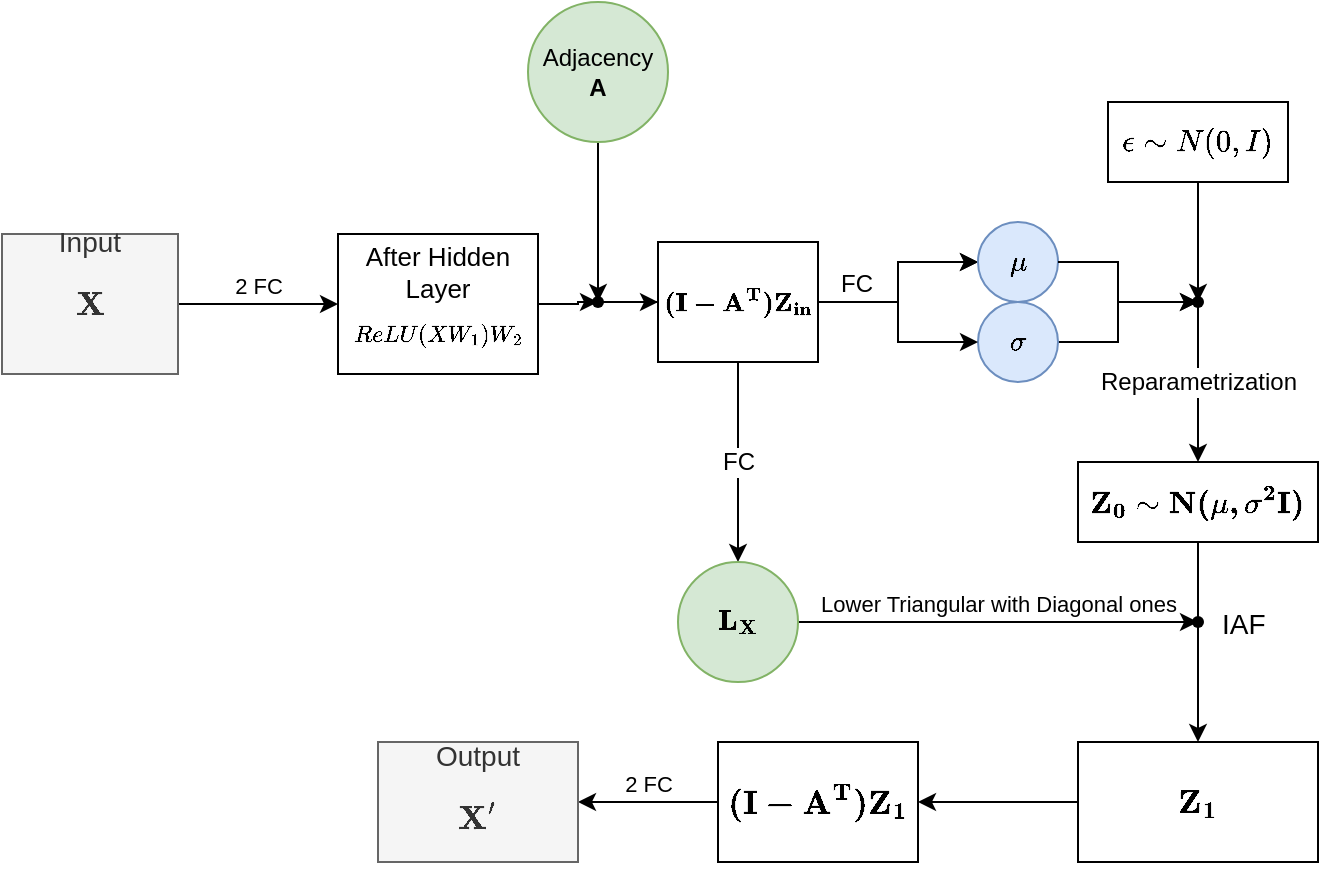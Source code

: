 <mxfile><diagram name="페이지-1" id="HG2QBweDEZUEOKL4nY7x"><mxGraphModel dx="312" dy="791" grid="1" gridSize="10" guides="1" tooltips="1" connect="1" arrows="1" fold="1" page="1" pageScale="1" pageWidth="1169" pageHeight="827" math="1" shadow="0"><root><mxCell id="0"/><mxCell id="1" parent="0"/><mxCell id="N9SkhUXvSTuKwesoVMct-8" value="2 FC" style="edgeStyle=orthogonalEdgeStyle;rounded=0;orthogonalLoop=1;jettySize=auto;html=1;labelPosition=center;verticalLabelPosition=top;align=center;verticalAlign=bottom;" parent="1" source="N9SkhUXvSTuKwesoVMct-4" target="N9SkhUXvSTuKwesoVMct-7" edge="1"><mxGeometry relative="1" as="geometry"/></mxCell><mxCell id="N9SkhUXvSTuKwesoVMct-4" value="Input&lt;b&gt;&lt;br&gt;$$\bf X$$&lt;br&gt;&lt;/b&gt;" style="rounded=0;whiteSpace=wrap;html=1;fontSize=14;fillColor=#f5f5f5;fontColor=#333333;strokeColor=#666666;" parent="1" vertex="1"><mxGeometry x="30" y="306" width="88" height="70" as="geometry"/></mxCell><mxCell id="N9SkhUXvSTuKwesoVMct-10" value="" style="edgeStyle=orthogonalEdgeStyle;rounded=0;orthogonalLoop=1;jettySize=auto;html=1;" parent="1" source="N9SkhUXvSTuKwesoVMct-42" target="N9SkhUXvSTuKwesoVMct-9" edge="1"><mxGeometry relative="1" as="geometry"/></mxCell><mxCell id="N9SkhUXvSTuKwesoVMct-32" value="&lt;div style=&quot;font-size: 12px;&quot;&gt;FC&lt;/div&gt;" style="edgeStyle=orthogonalEdgeStyle;rounded=0;orthogonalLoop=1;jettySize=auto;html=1;exitX=0.5;exitY=1;exitDx=0;exitDy=0;entryX=0.5;entryY=0;entryDx=0;entryDy=0;align=center;labelPosition=center;verticalLabelPosition=middle;verticalAlign=middle;fontSize=12;" parent="1" source="N9SkhUXvSTuKwesoVMct-9" target="N9SkhUXvSTuKwesoVMct-31" edge="1"><mxGeometry relative="1" as="geometry"><Array as="points"><mxPoint x="398" y="420"/><mxPoint x="398" y="420"/></Array><mxPoint as="offset"/></mxGeometry></mxCell><mxCell id="N9SkhUXvSTuKwesoVMct-7" value="&lt;font style=&quot;font-size: 13px;&quot;&gt;After Hidden Layer&lt;/font&gt;&lt;br&gt;$$ReLU(XW_1)W_2$$" style="whiteSpace=wrap;html=1;rounded=0;fontSize=10;" parent="1" vertex="1"><mxGeometry x="198" y="306" width="100" height="70" as="geometry"/></mxCell><mxCell id="N9SkhUXvSTuKwesoVMct-12" value="" style="edgeStyle=orthogonalEdgeStyle;rounded=0;orthogonalLoop=1;jettySize=auto;html=1;" parent="1" source="N9SkhUXvSTuKwesoVMct-9" target="N9SkhUXvSTuKwesoVMct-11" edge="1"><mxGeometry relative="1" as="geometry"/></mxCell><mxCell id="N9SkhUXvSTuKwesoVMct-13" value="" style="edgeStyle=orthogonalEdgeStyle;rounded=0;orthogonalLoop=1;jettySize=auto;html=1;" parent="1" source="N9SkhUXvSTuKwesoVMct-9" target="N9SkhUXvSTuKwesoVMct-11" edge="1"><mxGeometry relative="1" as="geometry"/></mxCell><mxCell id="N9SkhUXvSTuKwesoVMct-9" value="&lt;span style=&quot;font-size: 11px;&quot;&gt;$$\bf (I- A^T)Z_{in}$$&lt;/span&gt;" style="whiteSpace=wrap;html=1;rounded=0;fontSize=11;fontStyle=1" parent="1" vertex="1"><mxGeometry x="358" y="310" width="80" height="60" as="geometry"/></mxCell><mxCell id="N9SkhUXvSTuKwesoVMct-11" value="$$\mu$$" style="ellipse;whiteSpace=wrap;html=1;rounded=0;fillColor=#dae8fc;strokeColor=#6c8ebf;" parent="1" vertex="1"><mxGeometry x="518" y="300" width="40" height="40" as="geometry"/></mxCell><mxCell id="N9SkhUXvSTuKwesoVMct-22" value="" style="edgeStyle=orthogonalEdgeStyle;rounded=0;orthogonalLoop=1;jettySize=auto;html=1;" parent="1" source="N9SkhUXvSTuKwesoVMct-14" target="N9SkhUXvSTuKwesoVMct-21" edge="1"><mxGeometry relative="1" as="geometry"/></mxCell><mxCell id="N9SkhUXvSTuKwesoVMct-14" value="$$\sigma$$" style="ellipse;whiteSpace=wrap;html=1;rounded=0;fillColor=#dae8fc;strokeColor=#6c8ebf;" parent="1" vertex="1"><mxGeometry x="518" y="340" width="40" height="40" as="geometry"/></mxCell><mxCell id="N9SkhUXvSTuKwesoVMct-18" value="Reparametrization" style="edgeStyle=orthogonalEdgeStyle;rounded=0;orthogonalLoop=1;jettySize=auto;html=1;horizontal=1;labelPosition=center;verticalLabelPosition=middle;align=center;verticalAlign=middle;fontSize=12;" parent="1" source="N9SkhUXvSTuKwesoVMct-21" target="N9SkhUXvSTuKwesoVMct-17" edge="1"><mxGeometry relative="1" as="geometry"/></mxCell><mxCell id="N9SkhUXvSTuKwesoVMct-29" value="" style="edgeStyle=orthogonalEdgeStyle;rounded=0;orthogonalLoop=1;jettySize=auto;html=1;labelPosition=center;verticalLabelPosition=bottom;align=center;verticalAlign=top;fontSize=12;" parent="1" source="N9SkhUXvSTuKwesoVMct-17" target="N9SkhUXvSTuKwesoVMct-28" edge="1"><mxGeometry relative="1" as="geometry"/></mxCell><mxCell id="N9SkhUXvSTuKwesoVMct-17" value="$$ \bf{Z_0} \sim N(\mu, \sigma^2I)$$" style="whiteSpace=wrap;html=1;fontStyle=1;fontSize=13;" parent="1" vertex="1"><mxGeometry x="568" y="420" width="120" height="40" as="geometry"/></mxCell><mxCell id="N9SkhUXvSTuKwesoVMct-21" value="" style="shape=waypoint;sketch=0;size=6;pointerEvents=1;points=[];fillColor=default;resizable=0;rotatable=0;perimeter=centerPerimeter;snapToPoint=1;rounded=0;" parent="1" vertex="1"><mxGeometry x="618" y="330" width="20" height="20" as="geometry"/></mxCell><mxCell id="N9SkhUXvSTuKwesoVMct-24" style="edgeStyle=orthogonalEdgeStyle;rounded=0;orthogonalLoop=1;jettySize=auto;html=1;entryX=0.65;entryY=0.8;entryDx=0;entryDy=0;entryPerimeter=0;" parent="1" source="N9SkhUXvSTuKwesoVMct-11" target="N9SkhUXvSTuKwesoVMct-21" edge="1"><mxGeometry relative="1" as="geometry"/></mxCell><mxCell id="N9SkhUXvSTuKwesoVMct-46" value="" style="edgeStyle=orthogonalEdgeStyle;rounded=0;orthogonalLoop=1;jettySize=auto;html=1;entryX=1;entryY=0.5;entryDx=0;entryDy=0;" parent="1" source="N9SkhUXvSTuKwesoVMct-28" target="N9SkhUXvSTuKwesoVMct-45" edge="1"><mxGeometry relative="1" as="geometry"/></mxCell><mxCell id="N9SkhUXvSTuKwesoVMct-28" value="&lt;span style=&quot;font-size: 14px;&quot;&gt;$$\bf Z_1$$&lt;/span&gt;" style="whiteSpace=wrap;html=1;fontStyle=0;fontSize=14;horizontal=1;" parent="1" vertex="1"><mxGeometry x="568" y="560" width="120" height="60" as="geometry"/></mxCell><mxCell id="N9SkhUXvSTuKwesoVMct-35" value="Lower Triangular with Diagonal ones" style="edgeStyle=orthogonalEdgeStyle;rounded=0;orthogonalLoop=1;jettySize=auto;html=1;labelPosition=center;verticalLabelPosition=top;align=center;verticalAlign=bottom;labelBackgroundColor=none;" parent="1" source="N9SkhUXvSTuKwesoVMct-31" target="N9SkhUXvSTuKwesoVMct-34" edge="1"><mxGeometry relative="1" as="geometry"/></mxCell><mxCell id="N9SkhUXvSTuKwesoVMct-31" value="$$\bf L_X$$" style="ellipse;whiteSpace=wrap;html=1;rounded=0;fillColor=#d5e8d4;strokeColor=#82b366;fontStyle=1" parent="1" vertex="1"><mxGeometry x="368" y="470" width="60" height="60" as="geometry"/></mxCell><mxCell id="N9SkhUXvSTuKwesoVMct-34" value="IAF" style="shape=waypoint;sketch=0;size=6;pointerEvents=1;points=[];fillColor=default;resizable=0;rotatable=0;perimeter=centerPerimeter;snapToPoint=1;rounded=0;align=left;labelPosition=right;verticalLabelPosition=middle;verticalAlign=middle;fontSize=14;" parent="1" vertex="1"><mxGeometry x="618" y="490" width="20" height="20" as="geometry"/></mxCell><mxCell id="N9SkhUXvSTuKwesoVMct-43" value="" style="edgeStyle=orthogonalEdgeStyle;rounded=0;orthogonalLoop=1;jettySize=auto;html=1;" parent="1" source="N9SkhUXvSTuKwesoVMct-36" target="N9SkhUXvSTuKwesoVMct-42" edge="1"><mxGeometry relative="1" as="geometry"/></mxCell><mxCell id="N9SkhUXvSTuKwesoVMct-36" value="Adjacency&lt;br&gt;&lt;b&gt;A&lt;/b&gt;" style="ellipse;html=1;fillColor=#d5e8d4;strokeColor=#82b366;verticalAlign=middle;spacing=0;whiteSpace=wrap;labelBorderColor=none;" parent="1" vertex="1"><mxGeometry x="293" y="190" width="70" height="70" as="geometry"/></mxCell><mxCell id="N9SkhUXvSTuKwesoVMct-44" value="" style="edgeStyle=orthogonalEdgeStyle;rounded=0;orthogonalLoop=1;jettySize=auto;html=1;" parent="1" source="N9SkhUXvSTuKwesoVMct-7" target="N9SkhUXvSTuKwesoVMct-42" edge="1"><mxGeometry relative="1" as="geometry"><mxPoint x="298" y="340" as="sourcePoint"/><mxPoint x="358" y="340" as="targetPoint"/></mxGeometry></mxCell><mxCell id="N9SkhUXvSTuKwesoVMct-42" value="" style="shape=waypoint;sketch=0;size=6;pointerEvents=1;points=[];fillColor=default;resizable=0;rotatable=0;perimeter=centerPerimeter;snapToPoint=1;" parent="1" vertex="1"><mxGeometry x="318" y="330" width="20" height="20" as="geometry"/></mxCell><mxCell id="N9SkhUXvSTuKwesoVMct-50" value="2 FC" style="edgeStyle=orthogonalEdgeStyle;rounded=0;orthogonalLoop=1;jettySize=auto;html=1;labelPosition=center;verticalLabelPosition=top;align=center;verticalAlign=bottom;" parent="1" source="N9SkhUXvSTuKwesoVMct-45" target="N9SkhUXvSTuKwesoVMct-49" edge="1"><mxGeometry relative="1" as="geometry"><mxPoint as="offset"/></mxGeometry></mxCell><mxCell id="N9SkhUXvSTuKwesoVMct-45" value="$$\bf (I-A^T)Z_{1}$$" style="whiteSpace=wrap;html=1;fontSize=14;fontStyle=1" parent="1" vertex="1"><mxGeometry x="388" y="560" width="100" height="60" as="geometry"/></mxCell><mxCell id="N9SkhUXvSTuKwesoVMct-48" style="edgeStyle=orthogonalEdgeStyle;rounded=0;orthogonalLoop=1;jettySize=auto;html=1;exitX=0.5;exitY=1;exitDx=0;exitDy=0;" parent="1" source="N9SkhUXvSTuKwesoVMct-28" target="N9SkhUXvSTuKwesoVMct-28" edge="1"><mxGeometry relative="1" as="geometry"/></mxCell><mxCell id="N9SkhUXvSTuKwesoVMct-49" value="Output&lt;br&gt;$$\bf X'$$" style="whiteSpace=wrap;html=1;fontSize=14;align=center;labelPosition=center;verticalLabelPosition=middle;verticalAlign=middle;horizontal=1;fillColor=#f5f5f5;fontColor=#333333;strokeColor=#666666;" parent="1" vertex="1"><mxGeometry x="218" y="560" width="100" height="60" as="geometry"/></mxCell><mxCell id="61NKcQRrdRYyib6HNdq7-3" value="" style="group" parent="1" connectable="0" vertex="1"><mxGeometry x="432" y="316" width="50" height="30" as="geometry"/></mxCell><mxCell id="N9SkhUXvSTuKwesoVMct-26" style="edgeStyle=orthogonalEdgeStyle;rounded=0;orthogonalLoop=1;jettySize=auto;html=1;entryX=0;entryY=0.5;entryDx=0;entryDy=0;" parent="61NKcQRrdRYyib6HNdq7-3" source="N9SkhUXvSTuKwesoVMct-9" target="N9SkhUXvSTuKwesoVMct-14" edge="1"><mxGeometry relative="1" as="geometry"/></mxCell><mxCell id="61NKcQRrdRYyib6HNdq7-1" value="FC" style="text;html=1;align=center;verticalAlign=middle;resizable=0;points=[];autosize=1;strokeColor=none;fillColor=none;fontSize=12;" parent="61NKcQRrdRYyib6HNdq7-3" vertex="1"><mxGeometry x="5" width="40" height="30" as="geometry"/></mxCell><mxCell id="61NKcQRrdRYyib6HNdq7-5" value="" style="edgeStyle=orthogonalEdgeStyle;rounded=0;orthogonalLoop=1;jettySize=auto;html=1;" parent="1" source="61NKcQRrdRYyib6HNdq7-4" target="N9SkhUXvSTuKwesoVMct-21" edge="1"><mxGeometry relative="1" as="geometry"/></mxCell><mxCell id="61NKcQRrdRYyib6HNdq7-4" value="&lt;meta charset=&quot;utf-8&quot;&gt;&lt;span style=&quot;color: rgb(0, 0, 0); font-family: Helvetica; font-size: 13px; font-style: normal; font-variant-ligatures: normal; font-variant-caps: normal; font-weight: 400; letter-spacing: normal; orphans: 2; text-align: center; text-indent: 0px; text-transform: none; widows: 2; word-spacing: 0px; -webkit-text-stroke-width: 0px; text-decoration-thickness: initial; text-decoration-style: initial; text-decoration-color: initial; float: none; display: inline !important;&quot;&gt;$$\epsilon\sim N(0,I)$$&lt;/span&gt;" style="rounded=0;whiteSpace=wrap;html=1;labelBackgroundColor=none;" parent="1" vertex="1"><mxGeometry x="583" y="240" width="90" height="40" as="geometry"/></mxCell></root></mxGraphModel></diagram></mxfile>